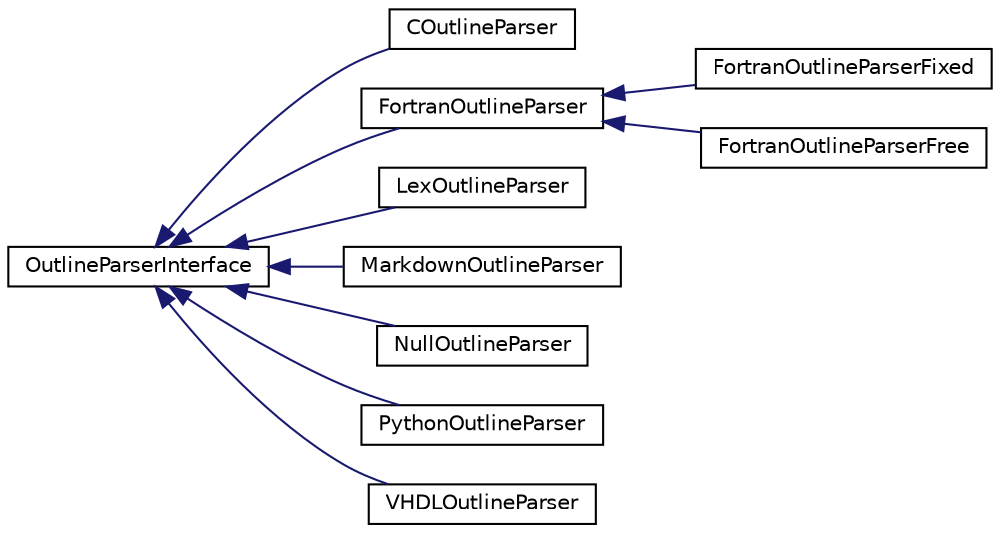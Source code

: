 digraph "类继承关系图"
{
 // INTERACTIVE_SVG=YES
 // LATEX_PDF_SIZE
  edge [fontname="Helvetica",fontsize="10",labelfontname="Helvetica",labelfontsize="10"];
  node [fontname="Helvetica",fontsize="10",shape=record];
  rankdir="LR";
  Node0 [label="OutlineParserInterface",height=0.2,width=0.4,color="black", fillcolor="white", style="filled",URL="$d5/d79/class_outline_parser_interface.html",tooltip="Abstract interface for outline parsers."];
  Node0 -> Node1 [dir="back",color="midnightblue",fontsize="10",style="solid",fontname="Helvetica"];
  Node1 [label="COutlineParser",height=0.2,width=0.4,color="black", fillcolor="white", style="filled",URL="$df/d21/class_c_outline_parser.html",tooltip="C-like language parser using state-based lexical scanning."];
  Node0 -> Node2 [dir="back",color="midnightblue",fontsize="10",style="solid",fontname="Helvetica"];
  Node2 [label="FortranOutlineParser",height=0.2,width=0.4,color="black", fillcolor="white", style="filled",URL="$d9/d34/class_fortran_outline_parser.html",tooltip="Fortran language parser using state-based lexical scanning."];
  Node2 -> Node3 [dir="back",color="midnightblue",fontsize="10",style="solid",fontname="Helvetica"];
  Node3 [label="FortranOutlineParserFixed",height=0.2,width=0.4,color="black", fillcolor="white", style="filled",URL="$dd/db2/class_fortran_outline_parser_fixed.html",tooltip=" "];
  Node2 -> Node4 [dir="back",color="midnightblue",fontsize="10",style="solid",fontname="Helvetica"];
  Node4 [label="FortranOutlineParserFree",height=0.2,width=0.4,color="black", fillcolor="white", style="filled",URL="$da/d39/class_fortran_outline_parser_free.html",tooltip=" "];
  Node0 -> Node5 [dir="back",color="midnightblue",fontsize="10",style="solid",fontname="Helvetica"];
  Node5 [label="LexOutlineParser",height=0.2,width=0.4,color="black", fillcolor="white", style="filled",URL="$da/d7b/class_lex_outline_parser.html",tooltip="Lex language parser using state-based lexical scanning."];
  Node0 -> Node6 [dir="back",color="midnightblue",fontsize="10",style="solid",fontname="Helvetica"];
  Node6 [label="MarkdownOutlineParser",height=0.2,width=0.4,color="black", fillcolor="white", style="filled",URL="$d4/d77/class_markdown_outline_parser.html",tooltip=" "];
  Node0 -> Node7 [dir="back",color="midnightblue",fontsize="10",style="solid",fontname="Helvetica"];
  Node7 [label="NullOutlineParser",height=0.2,width=0.4,color="black", fillcolor="white", style="filled",URL="$df/dc2/class_null_outline_parser.html",tooltip="/dev/null outline parser"];
  Node0 -> Node8 [dir="back",color="midnightblue",fontsize="10",style="solid",fontname="Helvetica"];
  Node8 [label="PythonOutlineParser",height=0.2,width=0.4,color="black", fillcolor="white", style="filled",URL="$dd/d49/class_python_outline_parser.html",tooltip="Python Language parser using state-based lexical scanning."];
  Node0 -> Node9 [dir="back",color="midnightblue",fontsize="10",style="solid",fontname="Helvetica"];
  Node9 [label="VHDLOutlineParser",height=0.2,width=0.4,color="black", fillcolor="white", style="filled",URL="$df/d4b/class_v_h_d_l_outline_parser.html",tooltip="VHDL parser using state-based lexical scanning."];
}
